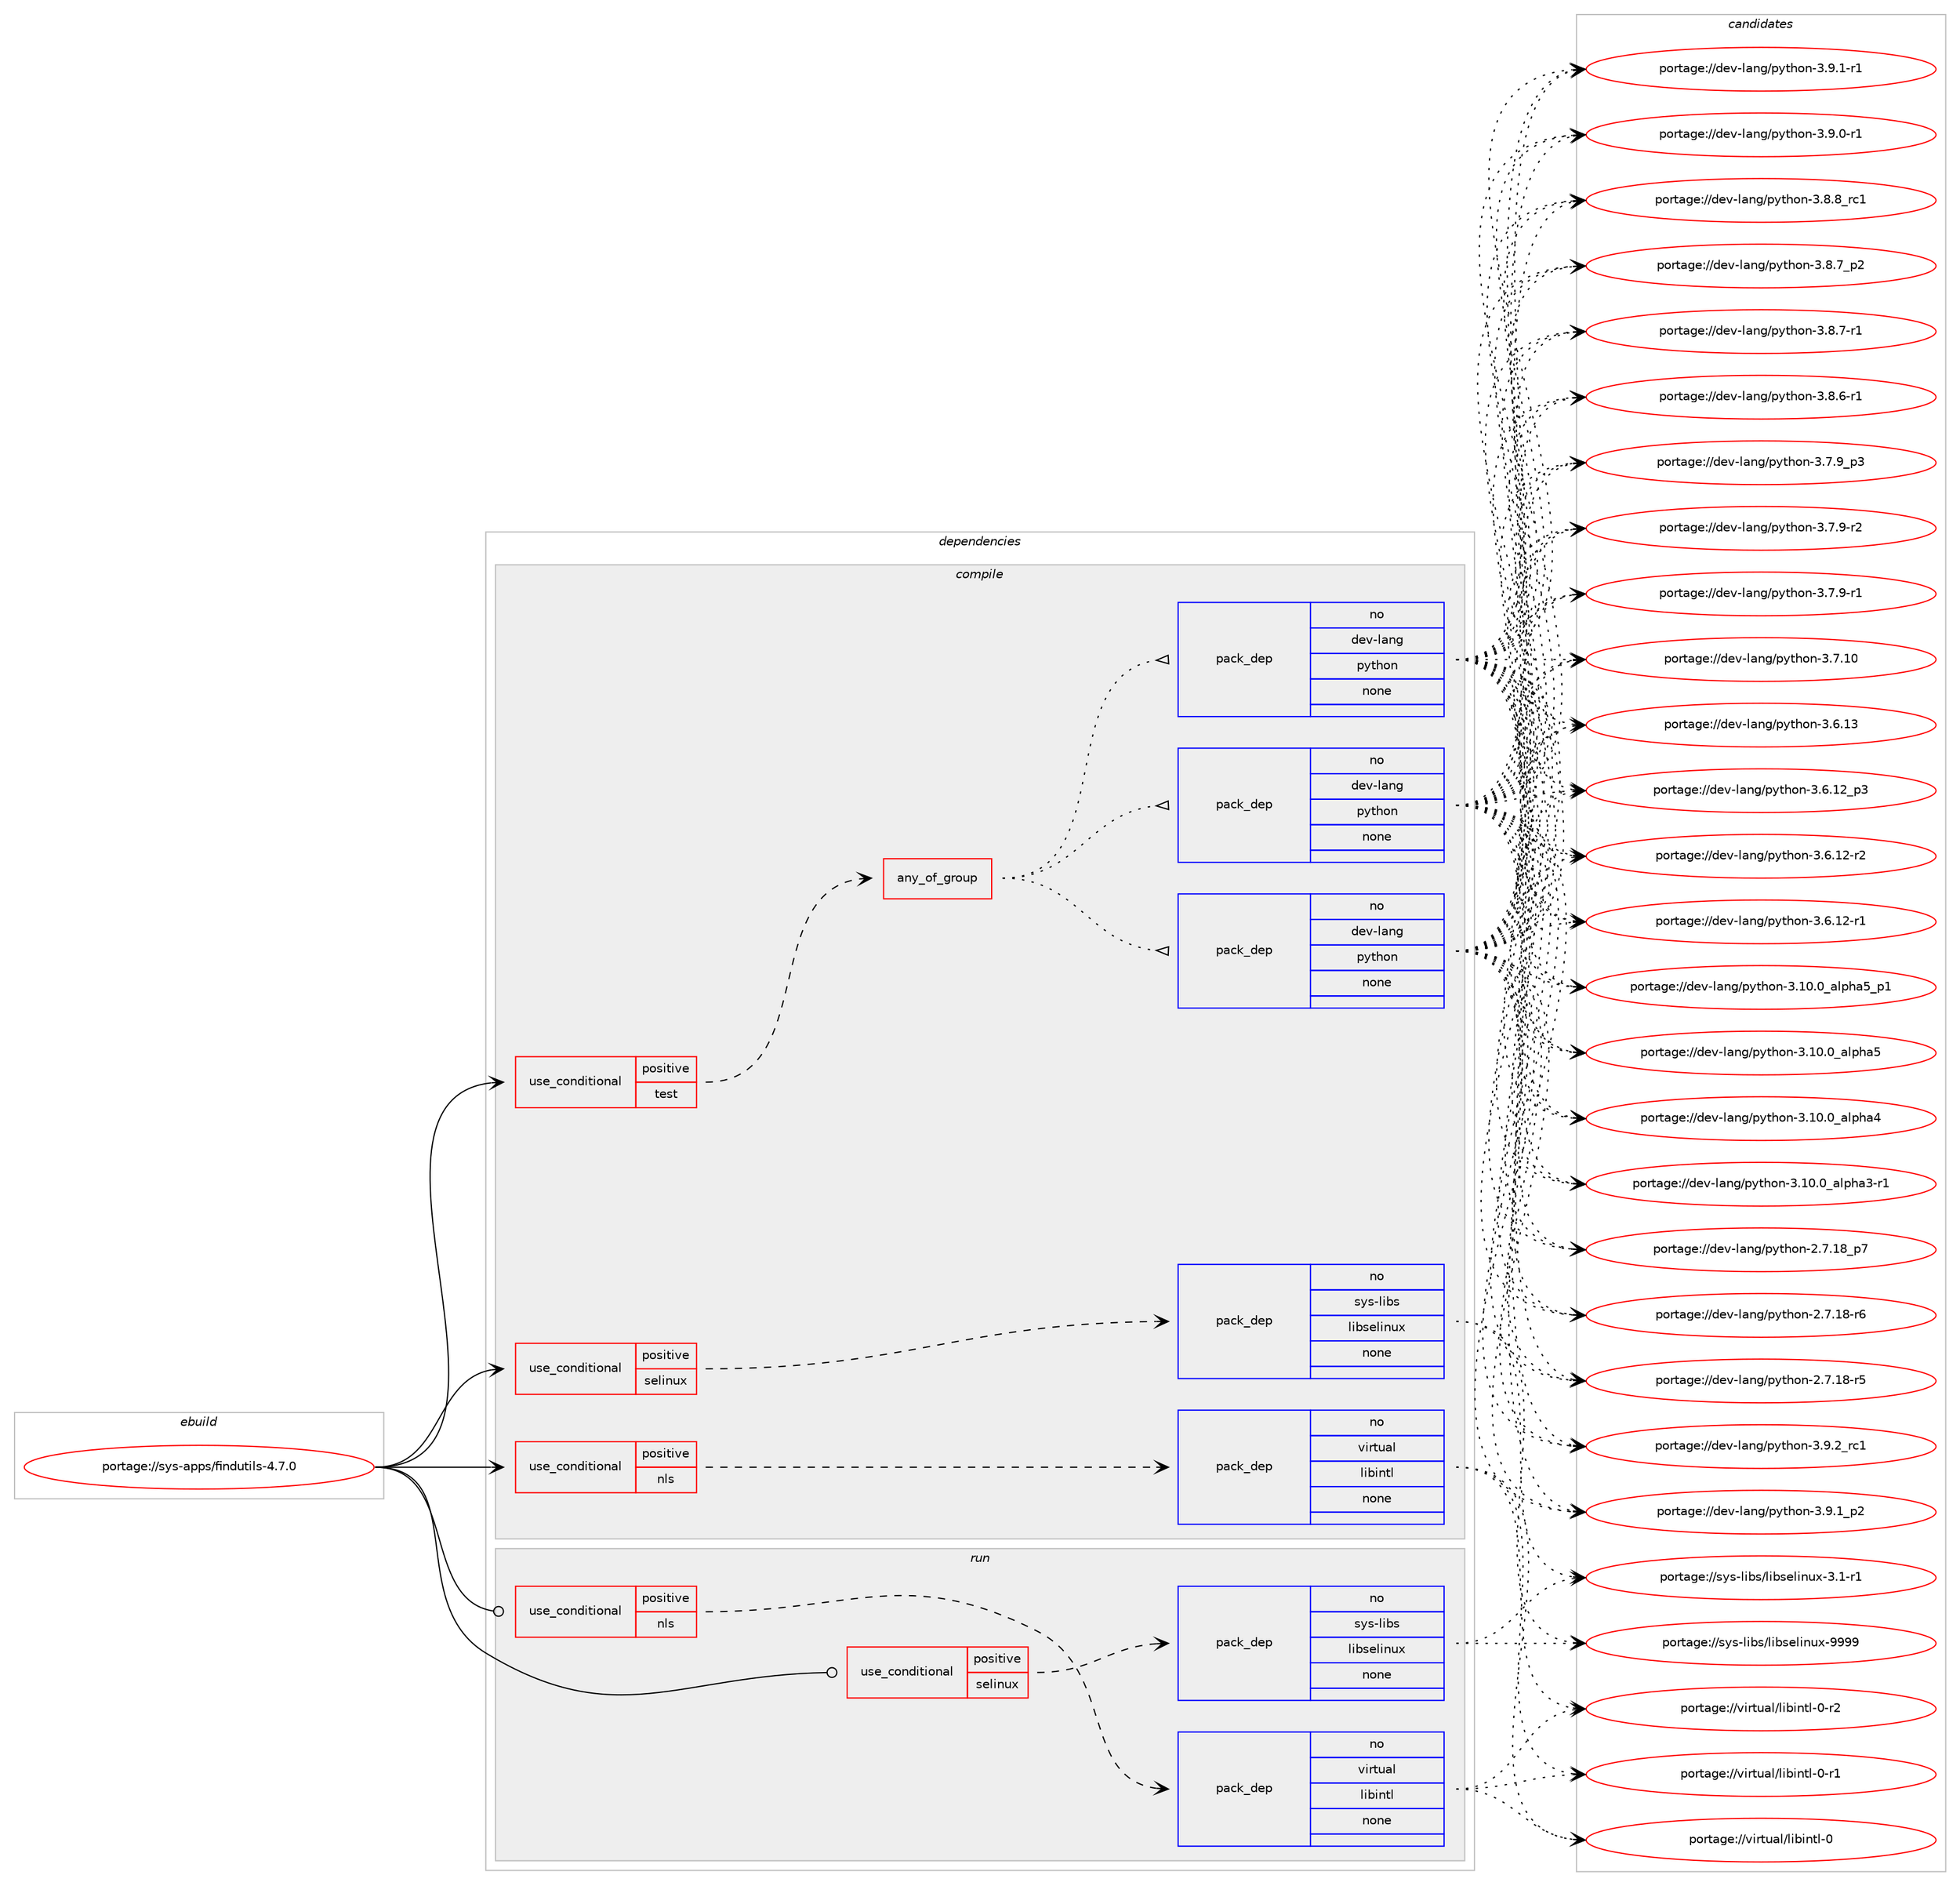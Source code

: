 digraph prolog {

# *************
# Graph options
# *************

newrank=true;
concentrate=true;
compound=true;
graph [rankdir=LR,fontname=Helvetica,fontsize=10,ranksep=1.5];#, ranksep=2.5, nodesep=0.2];
edge  [arrowhead=vee];
node  [fontname=Helvetica,fontsize=10];

# **********
# The ebuild
# **********

subgraph cluster_leftcol {
color=gray;
rank=same;
label=<<i>ebuild</i>>;
id [label="portage://sys-apps/findutils-4.7.0", color=red, width=4, href="../sys-apps/findutils-4.7.0.svg"];
}

# ****************
# The dependencies
# ****************

subgraph cluster_midcol {
color=gray;
label=<<i>dependencies</i>>;
subgraph cluster_compile {
fillcolor="#eeeeee";
style=filled;
label=<<i>compile</i>>;
subgraph cond2213 {
dependency8136 [label=<<TABLE BORDER="0" CELLBORDER="1" CELLSPACING="0" CELLPADDING="4"><TR><TD ROWSPAN="3" CELLPADDING="10">use_conditional</TD></TR><TR><TD>positive</TD></TR><TR><TD>nls</TD></TR></TABLE>>, shape=none, color=red];
subgraph pack5844 {
dependency8137 [label=<<TABLE BORDER="0" CELLBORDER="1" CELLSPACING="0" CELLPADDING="4" WIDTH="220"><TR><TD ROWSPAN="6" CELLPADDING="30">pack_dep</TD></TR><TR><TD WIDTH="110">no</TD></TR><TR><TD>virtual</TD></TR><TR><TD>libintl</TD></TR><TR><TD>none</TD></TR><TR><TD></TD></TR></TABLE>>, shape=none, color=blue];
}
dependency8136:e -> dependency8137:w [weight=20,style="dashed",arrowhead="vee"];
}
id:e -> dependency8136:w [weight=20,style="solid",arrowhead="vee"];
subgraph cond2214 {
dependency8138 [label=<<TABLE BORDER="0" CELLBORDER="1" CELLSPACING="0" CELLPADDING="4"><TR><TD ROWSPAN="3" CELLPADDING="10">use_conditional</TD></TR><TR><TD>positive</TD></TR><TR><TD>selinux</TD></TR></TABLE>>, shape=none, color=red];
subgraph pack5845 {
dependency8139 [label=<<TABLE BORDER="0" CELLBORDER="1" CELLSPACING="0" CELLPADDING="4" WIDTH="220"><TR><TD ROWSPAN="6" CELLPADDING="30">pack_dep</TD></TR><TR><TD WIDTH="110">no</TD></TR><TR><TD>sys-libs</TD></TR><TR><TD>libselinux</TD></TR><TR><TD>none</TD></TR><TR><TD></TD></TR></TABLE>>, shape=none, color=blue];
}
dependency8138:e -> dependency8139:w [weight=20,style="dashed",arrowhead="vee"];
}
id:e -> dependency8138:w [weight=20,style="solid",arrowhead="vee"];
subgraph cond2215 {
dependency8140 [label=<<TABLE BORDER="0" CELLBORDER="1" CELLSPACING="0" CELLPADDING="4"><TR><TD ROWSPAN="3" CELLPADDING="10">use_conditional</TD></TR><TR><TD>positive</TD></TR><TR><TD>test</TD></TR></TABLE>>, shape=none, color=red];
subgraph any70 {
dependency8141 [label=<<TABLE BORDER="0" CELLBORDER="1" CELLSPACING="0" CELLPADDING="4"><TR><TD CELLPADDING="10">any_of_group</TD></TR></TABLE>>, shape=none, color=red];subgraph pack5846 {
dependency8142 [label=<<TABLE BORDER="0" CELLBORDER="1" CELLSPACING="0" CELLPADDING="4" WIDTH="220"><TR><TD ROWSPAN="6" CELLPADDING="30">pack_dep</TD></TR><TR><TD WIDTH="110">no</TD></TR><TR><TD>dev-lang</TD></TR><TR><TD>python</TD></TR><TR><TD>none</TD></TR><TR><TD></TD></TR></TABLE>>, shape=none, color=blue];
}
dependency8141:e -> dependency8142:w [weight=20,style="dotted",arrowhead="oinv"];
subgraph pack5847 {
dependency8143 [label=<<TABLE BORDER="0" CELLBORDER="1" CELLSPACING="0" CELLPADDING="4" WIDTH="220"><TR><TD ROWSPAN="6" CELLPADDING="30">pack_dep</TD></TR><TR><TD WIDTH="110">no</TD></TR><TR><TD>dev-lang</TD></TR><TR><TD>python</TD></TR><TR><TD>none</TD></TR><TR><TD></TD></TR></TABLE>>, shape=none, color=blue];
}
dependency8141:e -> dependency8143:w [weight=20,style="dotted",arrowhead="oinv"];
subgraph pack5848 {
dependency8144 [label=<<TABLE BORDER="0" CELLBORDER="1" CELLSPACING="0" CELLPADDING="4" WIDTH="220"><TR><TD ROWSPAN="6" CELLPADDING="30">pack_dep</TD></TR><TR><TD WIDTH="110">no</TD></TR><TR><TD>dev-lang</TD></TR><TR><TD>python</TD></TR><TR><TD>none</TD></TR><TR><TD></TD></TR></TABLE>>, shape=none, color=blue];
}
dependency8141:e -> dependency8144:w [weight=20,style="dotted",arrowhead="oinv"];
}
dependency8140:e -> dependency8141:w [weight=20,style="dashed",arrowhead="vee"];
}
id:e -> dependency8140:w [weight=20,style="solid",arrowhead="vee"];
}
subgraph cluster_compileandrun {
fillcolor="#eeeeee";
style=filled;
label=<<i>compile and run</i>>;
}
subgraph cluster_run {
fillcolor="#eeeeee";
style=filled;
label=<<i>run</i>>;
subgraph cond2216 {
dependency8145 [label=<<TABLE BORDER="0" CELLBORDER="1" CELLSPACING="0" CELLPADDING="4"><TR><TD ROWSPAN="3" CELLPADDING="10">use_conditional</TD></TR><TR><TD>positive</TD></TR><TR><TD>nls</TD></TR></TABLE>>, shape=none, color=red];
subgraph pack5849 {
dependency8146 [label=<<TABLE BORDER="0" CELLBORDER="1" CELLSPACING="0" CELLPADDING="4" WIDTH="220"><TR><TD ROWSPAN="6" CELLPADDING="30">pack_dep</TD></TR><TR><TD WIDTH="110">no</TD></TR><TR><TD>virtual</TD></TR><TR><TD>libintl</TD></TR><TR><TD>none</TD></TR><TR><TD></TD></TR></TABLE>>, shape=none, color=blue];
}
dependency8145:e -> dependency8146:w [weight=20,style="dashed",arrowhead="vee"];
}
id:e -> dependency8145:w [weight=20,style="solid",arrowhead="odot"];
subgraph cond2217 {
dependency8147 [label=<<TABLE BORDER="0" CELLBORDER="1" CELLSPACING="0" CELLPADDING="4"><TR><TD ROWSPAN="3" CELLPADDING="10">use_conditional</TD></TR><TR><TD>positive</TD></TR><TR><TD>selinux</TD></TR></TABLE>>, shape=none, color=red];
subgraph pack5850 {
dependency8148 [label=<<TABLE BORDER="0" CELLBORDER="1" CELLSPACING="0" CELLPADDING="4" WIDTH="220"><TR><TD ROWSPAN="6" CELLPADDING="30">pack_dep</TD></TR><TR><TD WIDTH="110">no</TD></TR><TR><TD>sys-libs</TD></TR><TR><TD>libselinux</TD></TR><TR><TD>none</TD></TR><TR><TD></TD></TR></TABLE>>, shape=none, color=blue];
}
dependency8147:e -> dependency8148:w [weight=20,style="dashed",arrowhead="vee"];
}
id:e -> dependency8147:w [weight=20,style="solid",arrowhead="odot"];
}
}

# **************
# The candidates
# **************

subgraph cluster_choices {
rank=same;
color=gray;
label=<<i>candidates</i>>;

subgraph choice5844 {
color=black;
nodesep=1;
choice11810511411611797108471081059810511011610845484511450 [label="portage://virtual/libintl-0-r2", color=red, width=4,href="../virtual/libintl-0-r2.svg"];
choice11810511411611797108471081059810511011610845484511449 [label="portage://virtual/libintl-0-r1", color=red, width=4,href="../virtual/libintl-0-r1.svg"];
choice1181051141161179710847108105981051101161084548 [label="portage://virtual/libintl-0", color=red, width=4,href="../virtual/libintl-0.svg"];
dependency8137:e -> choice11810511411611797108471081059810511011610845484511450:w [style=dotted,weight="100"];
dependency8137:e -> choice11810511411611797108471081059810511011610845484511449:w [style=dotted,weight="100"];
dependency8137:e -> choice1181051141161179710847108105981051101161084548:w [style=dotted,weight="100"];
}
subgraph choice5845 {
color=black;
nodesep=1;
choice115121115451081059811547108105981151011081051101171204557575757 [label="portage://sys-libs/libselinux-9999", color=red, width=4,href="../sys-libs/libselinux-9999.svg"];
choice11512111545108105981154710810598115101108105110117120455146494511449 [label="portage://sys-libs/libselinux-3.1-r1", color=red, width=4,href="../sys-libs/libselinux-3.1-r1.svg"];
dependency8139:e -> choice115121115451081059811547108105981151011081051101171204557575757:w [style=dotted,weight="100"];
dependency8139:e -> choice11512111545108105981154710810598115101108105110117120455146494511449:w [style=dotted,weight="100"];
}
subgraph choice5846 {
color=black;
nodesep=1;
choice100101118451089711010347112121116104111110455146574650951149949 [label="portage://dev-lang/python-3.9.2_rc1", color=red, width=4,href="../dev-lang/python-3.9.2_rc1.svg"];
choice1001011184510897110103471121211161041111104551465746499511250 [label="portage://dev-lang/python-3.9.1_p2", color=red, width=4,href="../dev-lang/python-3.9.1_p2.svg"];
choice1001011184510897110103471121211161041111104551465746494511449 [label="portage://dev-lang/python-3.9.1-r1", color=red, width=4,href="../dev-lang/python-3.9.1-r1.svg"];
choice1001011184510897110103471121211161041111104551465746484511449 [label="portage://dev-lang/python-3.9.0-r1", color=red, width=4,href="../dev-lang/python-3.9.0-r1.svg"];
choice100101118451089711010347112121116104111110455146564656951149949 [label="portage://dev-lang/python-3.8.8_rc1", color=red, width=4,href="../dev-lang/python-3.8.8_rc1.svg"];
choice1001011184510897110103471121211161041111104551465646559511250 [label="portage://dev-lang/python-3.8.7_p2", color=red, width=4,href="../dev-lang/python-3.8.7_p2.svg"];
choice1001011184510897110103471121211161041111104551465646554511449 [label="portage://dev-lang/python-3.8.7-r1", color=red, width=4,href="../dev-lang/python-3.8.7-r1.svg"];
choice1001011184510897110103471121211161041111104551465646544511449 [label="portage://dev-lang/python-3.8.6-r1", color=red, width=4,href="../dev-lang/python-3.8.6-r1.svg"];
choice1001011184510897110103471121211161041111104551465546579511251 [label="portage://dev-lang/python-3.7.9_p3", color=red, width=4,href="../dev-lang/python-3.7.9_p3.svg"];
choice1001011184510897110103471121211161041111104551465546574511450 [label="portage://dev-lang/python-3.7.9-r2", color=red, width=4,href="../dev-lang/python-3.7.9-r2.svg"];
choice1001011184510897110103471121211161041111104551465546574511449 [label="portage://dev-lang/python-3.7.9-r1", color=red, width=4,href="../dev-lang/python-3.7.9-r1.svg"];
choice10010111845108971101034711212111610411111045514655464948 [label="portage://dev-lang/python-3.7.10", color=red, width=4,href="../dev-lang/python-3.7.10.svg"];
choice10010111845108971101034711212111610411111045514654464951 [label="portage://dev-lang/python-3.6.13", color=red, width=4,href="../dev-lang/python-3.6.13.svg"];
choice100101118451089711010347112121116104111110455146544649509511251 [label="portage://dev-lang/python-3.6.12_p3", color=red, width=4,href="../dev-lang/python-3.6.12_p3.svg"];
choice100101118451089711010347112121116104111110455146544649504511450 [label="portage://dev-lang/python-3.6.12-r2", color=red, width=4,href="../dev-lang/python-3.6.12-r2.svg"];
choice100101118451089711010347112121116104111110455146544649504511449 [label="portage://dev-lang/python-3.6.12-r1", color=red, width=4,href="../dev-lang/python-3.6.12-r1.svg"];
choice10010111845108971101034711212111610411111045514649484648959710811210497539511249 [label="portage://dev-lang/python-3.10.0_alpha5_p1", color=red, width=4,href="../dev-lang/python-3.10.0_alpha5_p1.svg"];
choice1001011184510897110103471121211161041111104551464948464895971081121049753 [label="portage://dev-lang/python-3.10.0_alpha5", color=red, width=4,href="../dev-lang/python-3.10.0_alpha5.svg"];
choice1001011184510897110103471121211161041111104551464948464895971081121049752 [label="portage://dev-lang/python-3.10.0_alpha4", color=red, width=4,href="../dev-lang/python-3.10.0_alpha4.svg"];
choice10010111845108971101034711212111610411111045514649484648959710811210497514511449 [label="portage://dev-lang/python-3.10.0_alpha3-r1", color=red, width=4,href="../dev-lang/python-3.10.0_alpha3-r1.svg"];
choice100101118451089711010347112121116104111110455046554649569511255 [label="portage://dev-lang/python-2.7.18_p7", color=red, width=4,href="../dev-lang/python-2.7.18_p7.svg"];
choice100101118451089711010347112121116104111110455046554649564511454 [label="portage://dev-lang/python-2.7.18-r6", color=red, width=4,href="../dev-lang/python-2.7.18-r6.svg"];
choice100101118451089711010347112121116104111110455046554649564511453 [label="portage://dev-lang/python-2.7.18-r5", color=red, width=4,href="../dev-lang/python-2.7.18-r5.svg"];
dependency8142:e -> choice100101118451089711010347112121116104111110455146574650951149949:w [style=dotted,weight="100"];
dependency8142:e -> choice1001011184510897110103471121211161041111104551465746499511250:w [style=dotted,weight="100"];
dependency8142:e -> choice1001011184510897110103471121211161041111104551465746494511449:w [style=dotted,weight="100"];
dependency8142:e -> choice1001011184510897110103471121211161041111104551465746484511449:w [style=dotted,weight="100"];
dependency8142:e -> choice100101118451089711010347112121116104111110455146564656951149949:w [style=dotted,weight="100"];
dependency8142:e -> choice1001011184510897110103471121211161041111104551465646559511250:w [style=dotted,weight="100"];
dependency8142:e -> choice1001011184510897110103471121211161041111104551465646554511449:w [style=dotted,weight="100"];
dependency8142:e -> choice1001011184510897110103471121211161041111104551465646544511449:w [style=dotted,weight="100"];
dependency8142:e -> choice1001011184510897110103471121211161041111104551465546579511251:w [style=dotted,weight="100"];
dependency8142:e -> choice1001011184510897110103471121211161041111104551465546574511450:w [style=dotted,weight="100"];
dependency8142:e -> choice1001011184510897110103471121211161041111104551465546574511449:w [style=dotted,weight="100"];
dependency8142:e -> choice10010111845108971101034711212111610411111045514655464948:w [style=dotted,weight="100"];
dependency8142:e -> choice10010111845108971101034711212111610411111045514654464951:w [style=dotted,weight="100"];
dependency8142:e -> choice100101118451089711010347112121116104111110455146544649509511251:w [style=dotted,weight="100"];
dependency8142:e -> choice100101118451089711010347112121116104111110455146544649504511450:w [style=dotted,weight="100"];
dependency8142:e -> choice100101118451089711010347112121116104111110455146544649504511449:w [style=dotted,weight="100"];
dependency8142:e -> choice10010111845108971101034711212111610411111045514649484648959710811210497539511249:w [style=dotted,weight="100"];
dependency8142:e -> choice1001011184510897110103471121211161041111104551464948464895971081121049753:w [style=dotted,weight="100"];
dependency8142:e -> choice1001011184510897110103471121211161041111104551464948464895971081121049752:w [style=dotted,weight="100"];
dependency8142:e -> choice10010111845108971101034711212111610411111045514649484648959710811210497514511449:w [style=dotted,weight="100"];
dependency8142:e -> choice100101118451089711010347112121116104111110455046554649569511255:w [style=dotted,weight="100"];
dependency8142:e -> choice100101118451089711010347112121116104111110455046554649564511454:w [style=dotted,weight="100"];
dependency8142:e -> choice100101118451089711010347112121116104111110455046554649564511453:w [style=dotted,weight="100"];
}
subgraph choice5847 {
color=black;
nodesep=1;
choice100101118451089711010347112121116104111110455146574650951149949 [label="portage://dev-lang/python-3.9.2_rc1", color=red, width=4,href="../dev-lang/python-3.9.2_rc1.svg"];
choice1001011184510897110103471121211161041111104551465746499511250 [label="portage://dev-lang/python-3.9.1_p2", color=red, width=4,href="../dev-lang/python-3.9.1_p2.svg"];
choice1001011184510897110103471121211161041111104551465746494511449 [label="portage://dev-lang/python-3.9.1-r1", color=red, width=4,href="../dev-lang/python-3.9.1-r1.svg"];
choice1001011184510897110103471121211161041111104551465746484511449 [label="portage://dev-lang/python-3.9.0-r1", color=red, width=4,href="../dev-lang/python-3.9.0-r1.svg"];
choice100101118451089711010347112121116104111110455146564656951149949 [label="portage://dev-lang/python-3.8.8_rc1", color=red, width=4,href="../dev-lang/python-3.8.8_rc1.svg"];
choice1001011184510897110103471121211161041111104551465646559511250 [label="portage://dev-lang/python-3.8.7_p2", color=red, width=4,href="../dev-lang/python-3.8.7_p2.svg"];
choice1001011184510897110103471121211161041111104551465646554511449 [label="portage://dev-lang/python-3.8.7-r1", color=red, width=4,href="../dev-lang/python-3.8.7-r1.svg"];
choice1001011184510897110103471121211161041111104551465646544511449 [label="portage://dev-lang/python-3.8.6-r1", color=red, width=4,href="../dev-lang/python-3.8.6-r1.svg"];
choice1001011184510897110103471121211161041111104551465546579511251 [label="portage://dev-lang/python-3.7.9_p3", color=red, width=4,href="../dev-lang/python-3.7.9_p3.svg"];
choice1001011184510897110103471121211161041111104551465546574511450 [label="portage://dev-lang/python-3.7.9-r2", color=red, width=4,href="../dev-lang/python-3.7.9-r2.svg"];
choice1001011184510897110103471121211161041111104551465546574511449 [label="portage://dev-lang/python-3.7.9-r1", color=red, width=4,href="../dev-lang/python-3.7.9-r1.svg"];
choice10010111845108971101034711212111610411111045514655464948 [label="portage://dev-lang/python-3.7.10", color=red, width=4,href="../dev-lang/python-3.7.10.svg"];
choice10010111845108971101034711212111610411111045514654464951 [label="portage://dev-lang/python-3.6.13", color=red, width=4,href="../dev-lang/python-3.6.13.svg"];
choice100101118451089711010347112121116104111110455146544649509511251 [label="portage://dev-lang/python-3.6.12_p3", color=red, width=4,href="../dev-lang/python-3.6.12_p3.svg"];
choice100101118451089711010347112121116104111110455146544649504511450 [label="portage://dev-lang/python-3.6.12-r2", color=red, width=4,href="../dev-lang/python-3.6.12-r2.svg"];
choice100101118451089711010347112121116104111110455146544649504511449 [label="portage://dev-lang/python-3.6.12-r1", color=red, width=4,href="../dev-lang/python-3.6.12-r1.svg"];
choice10010111845108971101034711212111610411111045514649484648959710811210497539511249 [label="portage://dev-lang/python-3.10.0_alpha5_p1", color=red, width=4,href="../dev-lang/python-3.10.0_alpha5_p1.svg"];
choice1001011184510897110103471121211161041111104551464948464895971081121049753 [label="portage://dev-lang/python-3.10.0_alpha5", color=red, width=4,href="../dev-lang/python-3.10.0_alpha5.svg"];
choice1001011184510897110103471121211161041111104551464948464895971081121049752 [label="portage://dev-lang/python-3.10.0_alpha4", color=red, width=4,href="../dev-lang/python-3.10.0_alpha4.svg"];
choice10010111845108971101034711212111610411111045514649484648959710811210497514511449 [label="portage://dev-lang/python-3.10.0_alpha3-r1", color=red, width=4,href="../dev-lang/python-3.10.0_alpha3-r1.svg"];
choice100101118451089711010347112121116104111110455046554649569511255 [label="portage://dev-lang/python-2.7.18_p7", color=red, width=4,href="../dev-lang/python-2.7.18_p7.svg"];
choice100101118451089711010347112121116104111110455046554649564511454 [label="portage://dev-lang/python-2.7.18-r6", color=red, width=4,href="../dev-lang/python-2.7.18-r6.svg"];
choice100101118451089711010347112121116104111110455046554649564511453 [label="portage://dev-lang/python-2.7.18-r5", color=red, width=4,href="../dev-lang/python-2.7.18-r5.svg"];
dependency8143:e -> choice100101118451089711010347112121116104111110455146574650951149949:w [style=dotted,weight="100"];
dependency8143:e -> choice1001011184510897110103471121211161041111104551465746499511250:w [style=dotted,weight="100"];
dependency8143:e -> choice1001011184510897110103471121211161041111104551465746494511449:w [style=dotted,weight="100"];
dependency8143:e -> choice1001011184510897110103471121211161041111104551465746484511449:w [style=dotted,weight="100"];
dependency8143:e -> choice100101118451089711010347112121116104111110455146564656951149949:w [style=dotted,weight="100"];
dependency8143:e -> choice1001011184510897110103471121211161041111104551465646559511250:w [style=dotted,weight="100"];
dependency8143:e -> choice1001011184510897110103471121211161041111104551465646554511449:w [style=dotted,weight="100"];
dependency8143:e -> choice1001011184510897110103471121211161041111104551465646544511449:w [style=dotted,weight="100"];
dependency8143:e -> choice1001011184510897110103471121211161041111104551465546579511251:w [style=dotted,weight="100"];
dependency8143:e -> choice1001011184510897110103471121211161041111104551465546574511450:w [style=dotted,weight="100"];
dependency8143:e -> choice1001011184510897110103471121211161041111104551465546574511449:w [style=dotted,weight="100"];
dependency8143:e -> choice10010111845108971101034711212111610411111045514655464948:w [style=dotted,weight="100"];
dependency8143:e -> choice10010111845108971101034711212111610411111045514654464951:w [style=dotted,weight="100"];
dependency8143:e -> choice100101118451089711010347112121116104111110455146544649509511251:w [style=dotted,weight="100"];
dependency8143:e -> choice100101118451089711010347112121116104111110455146544649504511450:w [style=dotted,weight="100"];
dependency8143:e -> choice100101118451089711010347112121116104111110455146544649504511449:w [style=dotted,weight="100"];
dependency8143:e -> choice10010111845108971101034711212111610411111045514649484648959710811210497539511249:w [style=dotted,weight="100"];
dependency8143:e -> choice1001011184510897110103471121211161041111104551464948464895971081121049753:w [style=dotted,weight="100"];
dependency8143:e -> choice1001011184510897110103471121211161041111104551464948464895971081121049752:w [style=dotted,weight="100"];
dependency8143:e -> choice10010111845108971101034711212111610411111045514649484648959710811210497514511449:w [style=dotted,weight="100"];
dependency8143:e -> choice100101118451089711010347112121116104111110455046554649569511255:w [style=dotted,weight="100"];
dependency8143:e -> choice100101118451089711010347112121116104111110455046554649564511454:w [style=dotted,weight="100"];
dependency8143:e -> choice100101118451089711010347112121116104111110455046554649564511453:w [style=dotted,weight="100"];
}
subgraph choice5848 {
color=black;
nodesep=1;
choice100101118451089711010347112121116104111110455146574650951149949 [label="portage://dev-lang/python-3.9.2_rc1", color=red, width=4,href="../dev-lang/python-3.9.2_rc1.svg"];
choice1001011184510897110103471121211161041111104551465746499511250 [label="portage://dev-lang/python-3.9.1_p2", color=red, width=4,href="../dev-lang/python-3.9.1_p2.svg"];
choice1001011184510897110103471121211161041111104551465746494511449 [label="portage://dev-lang/python-3.9.1-r1", color=red, width=4,href="../dev-lang/python-3.9.1-r1.svg"];
choice1001011184510897110103471121211161041111104551465746484511449 [label="portage://dev-lang/python-3.9.0-r1", color=red, width=4,href="../dev-lang/python-3.9.0-r1.svg"];
choice100101118451089711010347112121116104111110455146564656951149949 [label="portage://dev-lang/python-3.8.8_rc1", color=red, width=4,href="../dev-lang/python-3.8.8_rc1.svg"];
choice1001011184510897110103471121211161041111104551465646559511250 [label="portage://dev-lang/python-3.8.7_p2", color=red, width=4,href="../dev-lang/python-3.8.7_p2.svg"];
choice1001011184510897110103471121211161041111104551465646554511449 [label="portage://dev-lang/python-3.8.7-r1", color=red, width=4,href="../dev-lang/python-3.8.7-r1.svg"];
choice1001011184510897110103471121211161041111104551465646544511449 [label="portage://dev-lang/python-3.8.6-r1", color=red, width=4,href="../dev-lang/python-3.8.6-r1.svg"];
choice1001011184510897110103471121211161041111104551465546579511251 [label="portage://dev-lang/python-3.7.9_p3", color=red, width=4,href="../dev-lang/python-3.7.9_p3.svg"];
choice1001011184510897110103471121211161041111104551465546574511450 [label="portage://dev-lang/python-3.7.9-r2", color=red, width=4,href="../dev-lang/python-3.7.9-r2.svg"];
choice1001011184510897110103471121211161041111104551465546574511449 [label="portage://dev-lang/python-3.7.9-r1", color=red, width=4,href="../dev-lang/python-3.7.9-r1.svg"];
choice10010111845108971101034711212111610411111045514655464948 [label="portage://dev-lang/python-3.7.10", color=red, width=4,href="../dev-lang/python-3.7.10.svg"];
choice10010111845108971101034711212111610411111045514654464951 [label="portage://dev-lang/python-3.6.13", color=red, width=4,href="../dev-lang/python-3.6.13.svg"];
choice100101118451089711010347112121116104111110455146544649509511251 [label="portage://dev-lang/python-3.6.12_p3", color=red, width=4,href="../dev-lang/python-3.6.12_p3.svg"];
choice100101118451089711010347112121116104111110455146544649504511450 [label="portage://dev-lang/python-3.6.12-r2", color=red, width=4,href="../dev-lang/python-3.6.12-r2.svg"];
choice100101118451089711010347112121116104111110455146544649504511449 [label="portage://dev-lang/python-3.6.12-r1", color=red, width=4,href="../dev-lang/python-3.6.12-r1.svg"];
choice10010111845108971101034711212111610411111045514649484648959710811210497539511249 [label="portage://dev-lang/python-3.10.0_alpha5_p1", color=red, width=4,href="../dev-lang/python-3.10.0_alpha5_p1.svg"];
choice1001011184510897110103471121211161041111104551464948464895971081121049753 [label="portage://dev-lang/python-3.10.0_alpha5", color=red, width=4,href="../dev-lang/python-3.10.0_alpha5.svg"];
choice1001011184510897110103471121211161041111104551464948464895971081121049752 [label="portage://dev-lang/python-3.10.0_alpha4", color=red, width=4,href="../dev-lang/python-3.10.0_alpha4.svg"];
choice10010111845108971101034711212111610411111045514649484648959710811210497514511449 [label="portage://dev-lang/python-3.10.0_alpha3-r1", color=red, width=4,href="../dev-lang/python-3.10.0_alpha3-r1.svg"];
choice100101118451089711010347112121116104111110455046554649569511255 [label="portage://dev-lang/python-2.7.18_p7", color=red, width=4,href="../dev-lang/python-2.7.18_p7.svg"];
choice100101118451089711010347112121116104111110455046554649564511454 [label="portage://dev-lang/python-2.7.18-r6", color=red, width=4,href="../dev-lang/python-2.7.18-r6.svg"];
choice100101118451089711010347112121116104111110455046554649564511453 [label="portage://dev-lang/python-2.7.18-r5", color=red, width=4,href="../dev-lang/python-2.7.18-r5.svg"];
dependency8144:e -> choice100101118451089711010347112121116104111110455146574650951149949:w [style=dotted,weight="100"];
dependency8144:e -> choice1001011184510897110103471121211161041111104551465746499511250:w [style=dotted,weight="100"];
dependency8144:e -> choice1001011184510897110103471121211161041111104551465746494511449:w [style=dotted,weight="100"];
dependency8144:e -> choice1001011184510897110103471121211161041111104551465746484511449:w [style=dotted,weight="100"];
dependency8144:e -> choice100101118451089711010347112121116104111110455146564656951149949:w [style=dotted,weight="100"];
dependency8144:e -> choice1001011184510897110103471121211161041111104551465646559511250:w [style=dotted,weight="100"];
dependency8144:e -> choice1001011184510897110103471121211161041111104551465646554511449:w [style=dotted,weight="100"];
dependency8144:e -> choice1001011184510897110103471121211161041111104551465646544511449:w [style=dotted,weight="100"];
dependency8144:e -> choice1001011184510897110103471121211161041111104551465546579511251:w [style=dotted,weight="100"];
dependency8144:e -> choice1001011184510897110103471121211161041111104551465546574511450:w [style=dotted,weight="100"];
dependency8144:e -> choice1001011184510897110103471121211161041111104551465546574511449:w [style=dotted,weight="100"];
dependency8144:e -> choice10010111845108971101034711212111610411111045514655464948:w [style=dotted,weight="100"];
dependency8144:e -> choice10010111845108971101034711212111610411111045514654464951:w [style=dotted,weight="100"];
dependency8144:e -> choice100101118451089711010347112121116104111110455146544649509511251:w [style=dotted,weight="100"];
dependency8144:e -> choice100101118451089711010347112121116104111110455146544649504511450:w [style=dotted,weight="100"];
dependency8144:e -> choice100101118451089711010347112121116104111110455146544649504511449:w [style=dotted,weight="100"];
dependency8144:e -> choice10010111845108971101034711212111610411111045514649484648959710811210497539511249:w [style=dotted,weight="100"];
dependency8144:e -> choice1001011184510897110103471121211161041111104551464948464895971081121049753:w [style=dotted,weight="100"];
dependency8144:e -> choice1001011184510897110103471121211161041111104551464948464895971081121049752:w [style=dotted,weight="100"];
dependency8144:e -> choice10010111845108971101034711212111610411111045514649484648959710811210497514511449:w [style=dotted,weight="100"];
dependency8144:e -> choice100101118451089711010347112121116104111110455046554649569511255:w [style=dotted,weight="100"];
dependency8144:e -> choice100101118451089711010347112121116104111110455046554649564511454:w [style=dotted,weight="100"];
dependency8144:e -> choice100101118451089711010347112121116104111110455046554649564511453:w [style=dotted,weight="100"];
}
subgraph choice5849 {
color=black;
nodesep=1;
choice11810511411611797108471081059810511011610845484511450 [label="portage://virtual/libintl-0-r2", color=red, width=4,href="../virtual/libintl-0-r2.svg"];
choice11810511411611797108471081059810511011610845484511449 [label="portage://virtual/libintl-0-r1", color=red, width=4,href="../virtual/libintl-0-r1.svg"];
choice1181051141161179710847108105981051101161084548 [label="portage://virtual/libintl-0", color=red, width=4,href="../virtual/libintl-0.svg"];
dependency8146:e -> choice11810511411611797108471081059810511011610845484511450:w [style=dotted,weight="100"];
dependency8146:e -> choice11810511411611797108471081059810511011610845484511449:w [style=dotted,weight="100"];
dependency8146:e -> choice1181051141161179710847108105981051101161084548:w [style=dotted,weight="100"];
}
subgraph choice5850 {
color=black;
nodesep=1;
choice115121115451081059811547108105981151011081051101171204557575757 [label="portage://sys-libs/libselinux-9999", color=red, width=4,href="../sys-libs/libselinux-9999.svg"];
choice11512111545108105981154710810598115101108105110117120455146494511449 [label="portage://sys-libs/libselinux-3.1-r1", color=red, width=4,href="../sys-libs/libselinux-3.1-r1.svg"];
dependency8148:e -> choice115121115451081059811547108105981151011081051101171204557575757:w [style=dotted,weight="100"];
dependency8148:e -> choice11512111545108105981154710810598115101108105110117120455146494511449:w [style=dotted,weight="100"];
}
}

}
